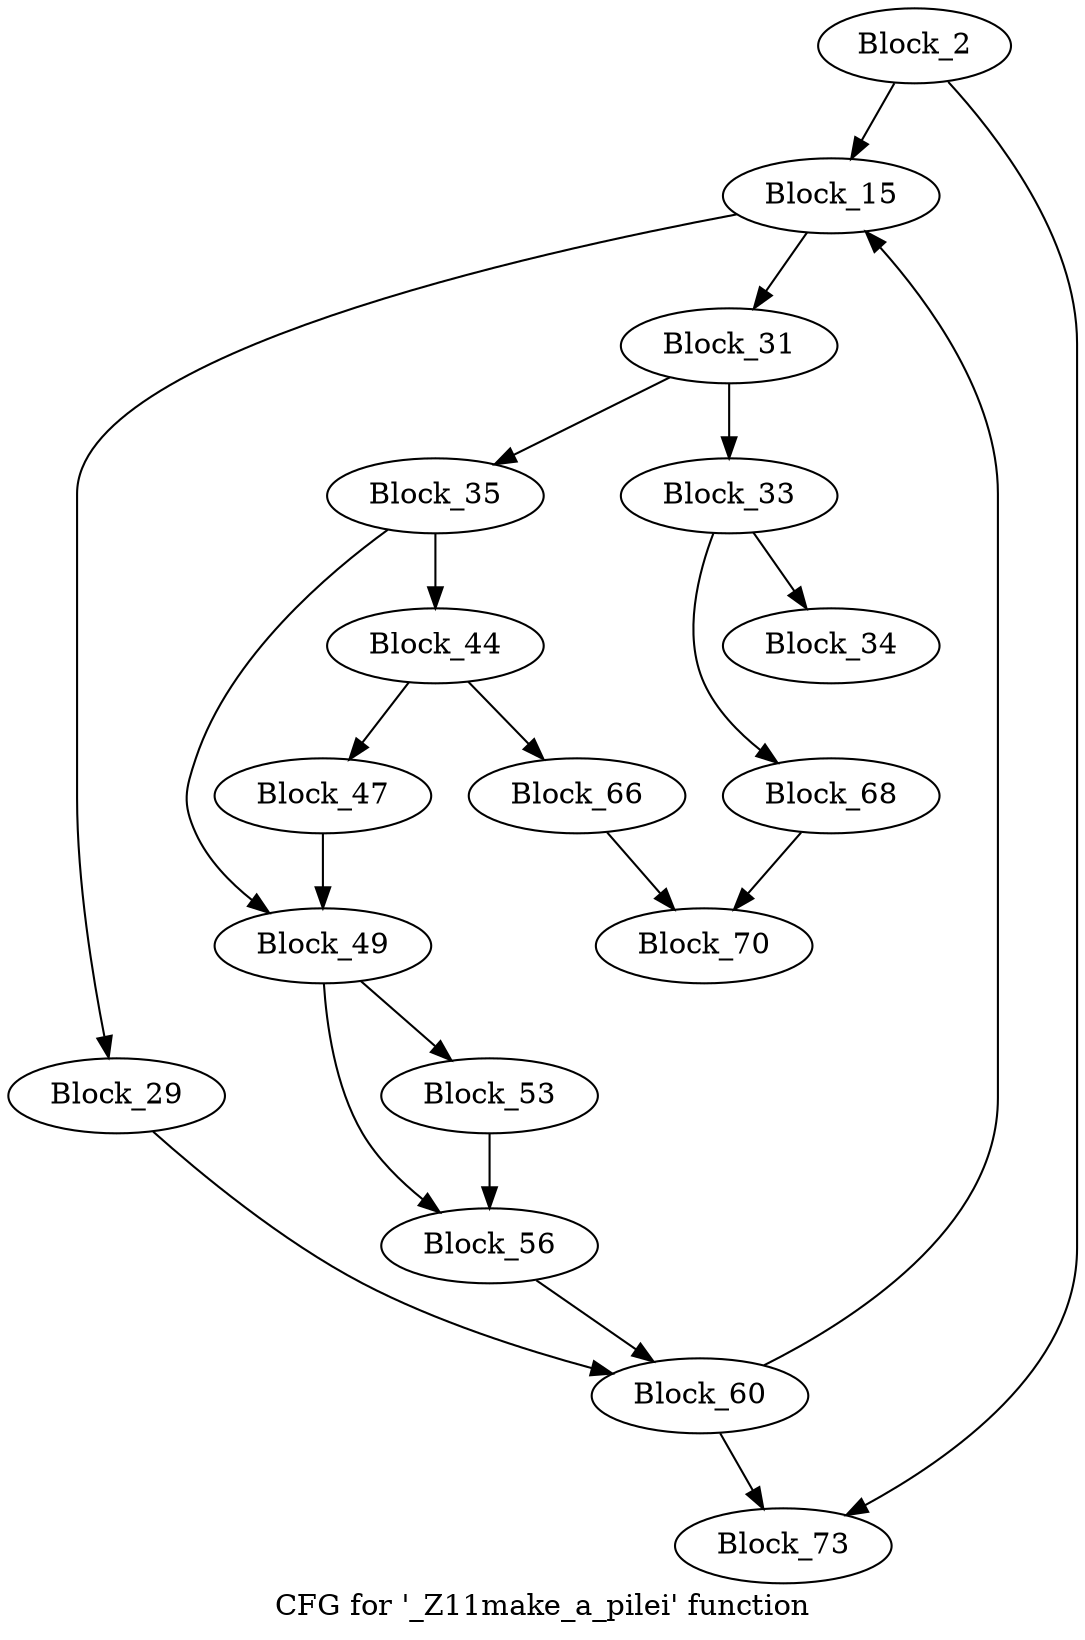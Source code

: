 digraph "CFG for '_Z11make_a_pilei' function" {
	label="CFG for '_Z11make_a_pilei' function";

	block_2 [label="Block_2"];
	block_2:s0 -> block_15;
	block_2:s1 -> block_73;
	block_15 [label="Block_15"];
	block_15:s0 -> block_31;
	block_15:s1 -> block_29;
	block_29 [label="Block_29"];
	block_29 -> block_60;
	block_31 [label="Block_31"];
	block_31:s0 -> block_33;
	block_31:s1 -> block_35;
	block_33 [label="Block_33"];
	block_33 -> block_34;
	block_33 -> block_68;
	block_34 [label="Block_34"];
	block_35 [label="Block_35"];
	block_35:s0 -> block_49;
	block_35:s1 -> block_44;
	block_44 [label="Block_44"];
	block_44 -> block_47;
	block_44 -> block_66;
	block_47 [label="Block_47"];
	block_47 -> block_49;
	block_49 [label="Block_49"];
	block_49:s0 -> block_53;
	block_49:s1 -> block_56;
	block_53 [label="Block_53"];
	block_53 -> block_56;
	block_56 [label="Block_56"];
	block_56 -> block_60;
	block_60 [label="Block_60"];
	block_60:s0 -> block_73;
	block_60:s1 -> block_15;
	block_66 [label="Block_66"];
	block_66 -> block_70;
	block_68 [label="Block_68"];
	block_68 -> block_70;
	block_70 [label="Block_70"];
	block_73 [label="Block_73"];
}
